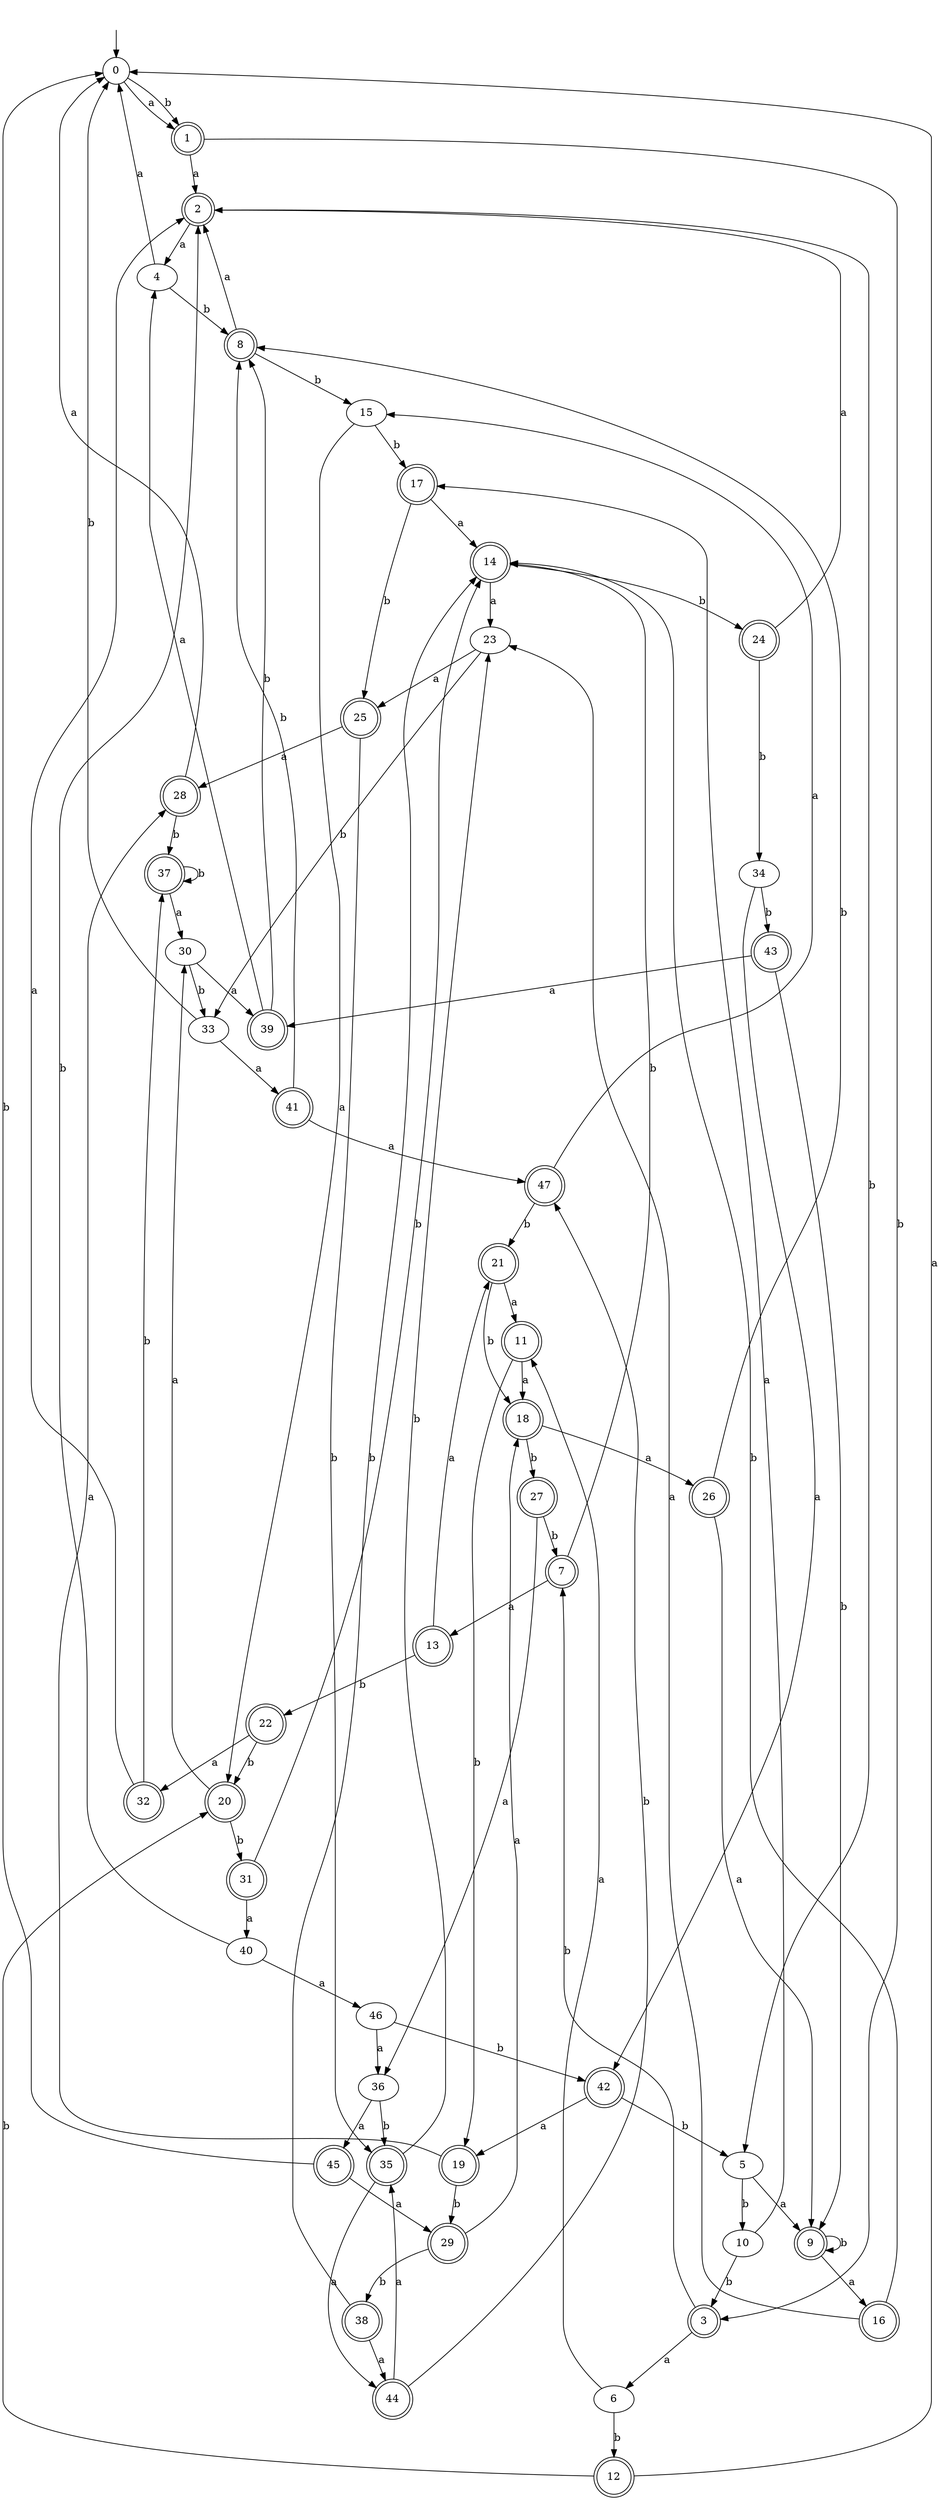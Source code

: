 digraph RandomDFA {
  __start0 [label="", shape=none];
  __start0 -> 0 [label=""];
  0 [shape=circle]
  0 -> 1 [label="a"]
  0 -> 1 [label="b"]
  1 [shape=doublecircle]
  1 -> 2 [label="a"]
  1 -> 3 [label="b"]
  2 [shape=doublecircle]
  2 -> 4 [label="a"]
  2 -> 5 [label="b"]
  3 [shape=doublecircle]
  3 -> 6 [label="a"]
  3 -> 7 [label="b"]
  4
  4 -> 0 [label="a"]
  4 -> 8 [label="b"]
  5
  5 -> 9 [label="a"]
  5 -> 10 [label="b"]
  6
  6 -> 11 [label="a"]
  6 -> 12 [label="b"]
  7 [shape=doublecircle]
  7 -> 13 [label="a"]
  7 -> 14 [label="b"]
  8 [shape=doublecircle]
  8 -> 2 [label="a"]
  8 -> 15 [label="b"]
  9 [shape=doublecircle]
  9 -> 16 [label="a"]
  9 -> 9 [label="b"]
  10
  10 -> 17 [label="a"]
  10 -> 3 [label="b"]
  11 [shape=doublecircle]
  11 -> 18 [label="a"]
  11 -> 19 [label="b"]
  12 [shape=doublecircle]
  12 -> 0 [label="a"]
  12 -> 20 [label="b"]
  13 [shape=doublecircle]
  13 -> 21 [label="a"]
  13 -> 22 [label="b"]
  14 [shape=doublecircle]
  14 -> 23 [label="a"]
  14 -> 24 [label="b"]
  15
  15 -> 20 [label="a"]
  15 -> 17 [label="b"]
  16 [shape=doublecircle]
  16 -> 23 [label="a"]
  16 -> 14 [label="b"]
  17 [shape=doublecircle]
  17 -> 14 [label="a"]
  17 -> 25 [label="b"]
  18 [shape=doublecircle]
  18 -> 26 [label="a"]
  18 -> 27 [label="b"]
  19 [shape=doublecircle]
  19 -> 28 [label="a"]
  19 -> 29 [label="b"]
  20 [shape=doublecircle]
  20 -> 30 [label="a"]
  20 -> 31 [label="b"]
  21 [shape=doublecircle]
  21 -> 11 [label="a"]
  21 -> 18 [label="b"]
  22 [shape=doublecircle]
  22 -> 32 [label="a"]
  22 -> 20 [label="b"]
  23
  23 -> 25 [label="a"]
  23 -> 33 [label="b"]
  24 [shape=doublecircle]
  24 -> 2 [label="a"]
  24 -> 34 [label="b"]
  25 [shape=doublecircle]
  25 -> 28 [label="a"]
  25 -> 35 [label="b"]
  26 [shape=doublecircle]
  26 -> 9 [label="a"]
  26 -> 8 [label="b"]
  27 [shape=doublecircle]
  27 -> 36 [label="a"]
  27 -> 7 [label="b"]
  28 [shape=doublecircle]
  28 -> 0 [label="a"]
  28 -> 37 [label="b"]
  29 [shape=doublecircle]
  29 -> 18 [label="a"]
  29 -> 38 [label="b"]
  30
  30 -> 39 [label="a"]
  30 -> 33 [label="b"]
  31 [shape=doublecircle]
  31 -> 40 [label="a"]
  31 -> 14 [label="b"]
  32 [shape=doublecircle]
  32 -> 2 [label="a"]
  32 -> 37 [label="b"]
  33
  33 -> 41 [label="a"]
  33 -> 0 [label="b"]
  34
  34 -> 42 [label="a"]
  34 -> 43 [label="b"]
  35 [shape=doublecircle]
  35 -> 44 [label="a"]
  35 -> 23 [label="b"]
  36
  36 -> 45 [label="a"]
  36 -> 35 [label="b"]
  37 [shape=doublecircle]
  37 -> 30 [label="a"]
  37 -> 37 [label="b"]
  38 [shape=doublecircle]
  38 -> 44 [label="a"]
  38 -> 14 [label="b"]
  39 [shape=doublecircle]
  39 -> 4 [label="a"]
  39 -> 8 [label="b"]
  40
  40 -> 46 [label="a"]
  40 -> 2 [label="b"]
  41 [shape=doublecircle]
  41 -> 47 [label="a"]
  41 -> 8 [label="b"]
  42 [shape=doublecircle]
  42 -> 19 [label="a"]
  42 -> 5 [label="b"]
  43 [shape=doublecircle]
  43 -> 39 [label="a"]
  43 -> 9 [label="b"]
  44 [shape=doublecircle]
  44 -> 35 [label="a"]
  44 -> 47 [label="b"]
  45 [shape=doublecircle]
  45 -> 29 [label="a"]
  45 -> 0 [label="b"]
  46
  46 -> 36 [label="a"]
  46 -> 42 [label="b"]
  47 [shape=doublecircle]
  47 -> 15 [label="a"]
  47 -> 21 [label="b"]
}
